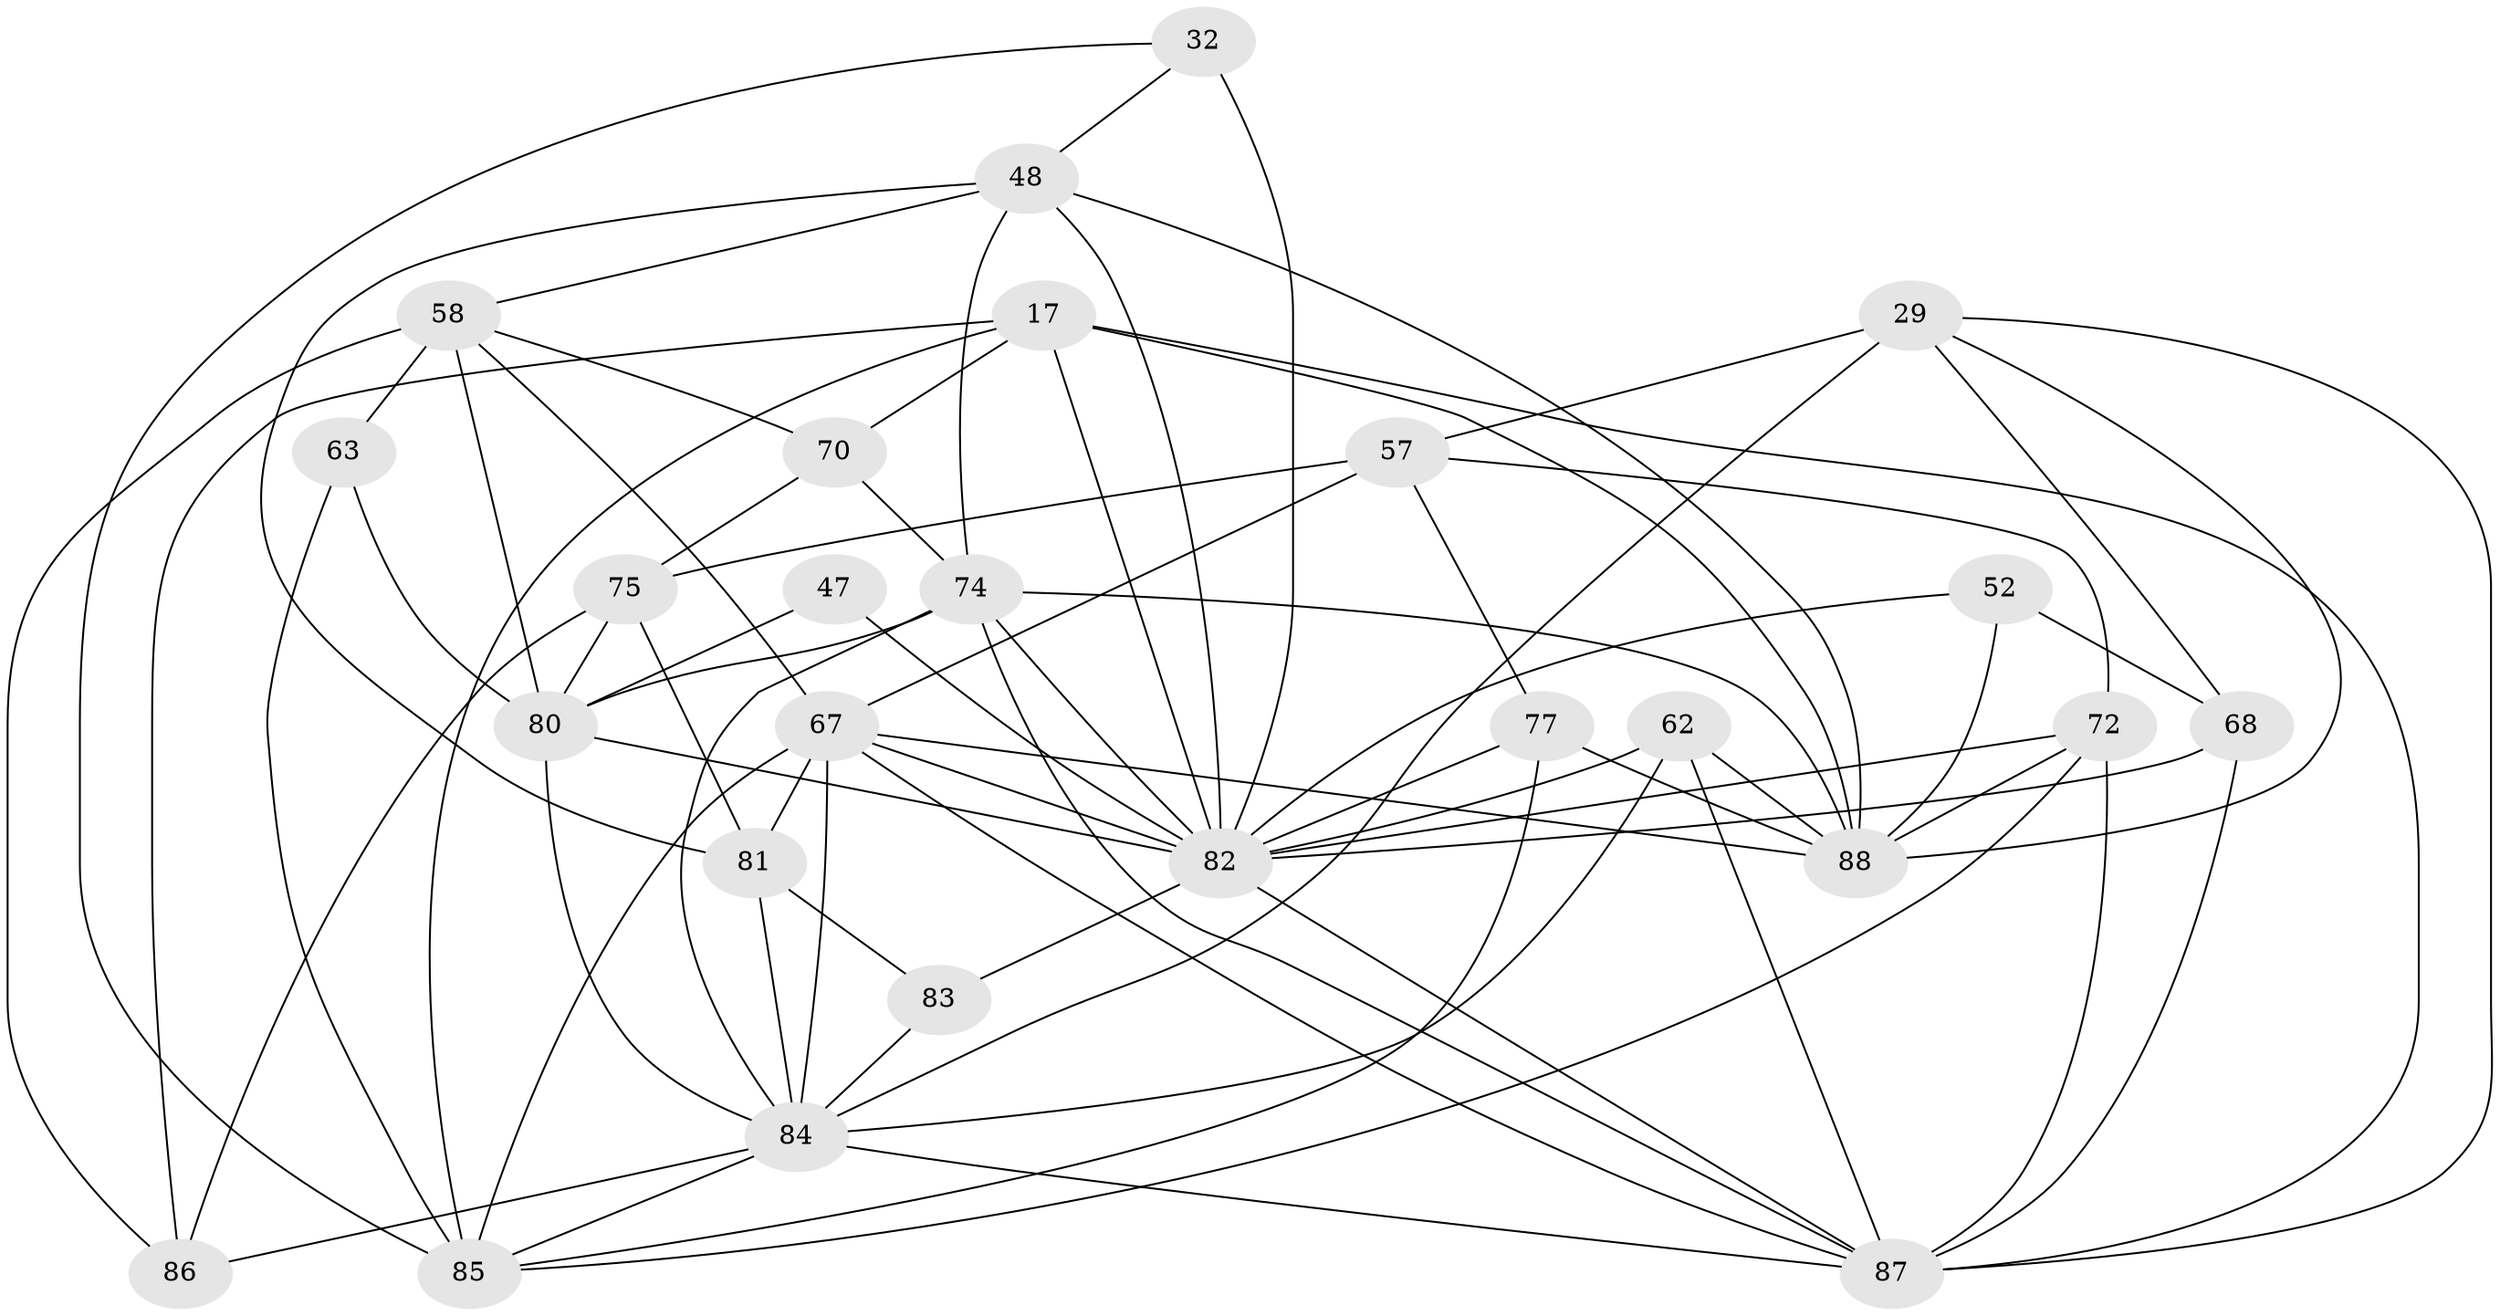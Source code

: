 // original degree distribution, {4: 1.0}
// Generated by graph-tools (version 1.1) at 2025/03/03/04/25 22:03:24]
// undirected, 26 vertices, 74 edges
graph export_dot {
graph [start="1"]
  node [color=gray90,style=filled];
  17 [super="+2+7"];
  29 [super="+25"];
  32 [super="+16"];
  47;
  48 [super="+6+22+26"];
  52;
  57 [super="+10"];
  58 [super="+43+54"];
  62 [super="+60"];
  63;
  67 [super="+18+65"];
  68 [super="+20"];
  70;
  72 [super="+3+46+27"];
  74 [super="+41+50"];
  75 [super="+9+24"];
  77;
  80 [super="+21+73+40+64"];
  81 [super="+51+30"];
  82 [super="+14+69+79+66"];
  83;
  84 [super="+42+78"];
  85 [super="+59"];
  86 [super="+12"];
  87 [super="+71+37"];
  88 [super="+61"];
  17 -- 86 [weight=2];
  17 -- 85 [weight=2];
  17 -- 70;
  17 -- 82;
  17 -- 88;
  17 -- 87;
  29 -- 68;
  29 -- 88;
  29 -- 57;
  29 -- 84 [weight=2];
  29 -- 87;
  32 -- 82 [weight=3];
  32 -- 85;
  32 -- 48 [weight=2];
  47 -- 82 [weight=2];
  47 -- 80 [weight=2];
  48 -- 58 [weight=2];
  48 -- 81 [weight=2];
  48 -- 82 [weight=2];
  48 -- 74;
  48 -- 88;
  52 -- 68 [weight=2];
  52 -- 82;
  52 -- 88;
  57 -- 77;
  57 -- 72 [weight=2];
  57 -- 75;
  57 -- 67;
  58 -- 70;
  58 -- 80 [weight=3];
  58 -- 86;
  58 -- 67;
  58 -- 63 [weight=2];
  62 -- 87 [weight=2];
  62 -- 84 [weight=2];
  62 -- 88;
  62 -- 82;
  63 -- 85;
  63 -- 80;
  67 -- 81 [weight=2];
  67 -- 82 [weight=4];
  67 -- 85;
  67 -- 84;
  67 -- 88;
  67 -- 87;
  68 -- 87;
  68 -- 82 [weight=2];
  70 -- 75;
  70 -- 74;
  72 -- 82 [weight=3];
  72 -- 85;
  72 -- 88;
  72 -- 87 [weight=3];
  74 -- 87;
  74 -- 82 [weight=4];
  74 -- 84;
  74 -- 80 [weight=2];
  74 -- 88 [weight=2];
  75 -- 86 [weight=2];
  75 -- 81;
  75 -- 80 [weight=3];
  77 -- 85;
  77 -- 88;
  77 -- 82;
  80 -- 82 [weight=2];
  80 -- 84 [weight=3];
  81 -- 83 [weight=2];
  81 -- 84;
  82 -- 83;
  82 -- 87;
  83 -- 84;
  84 -- 85;
  84 -- 86;
  84 -- 87;
}
